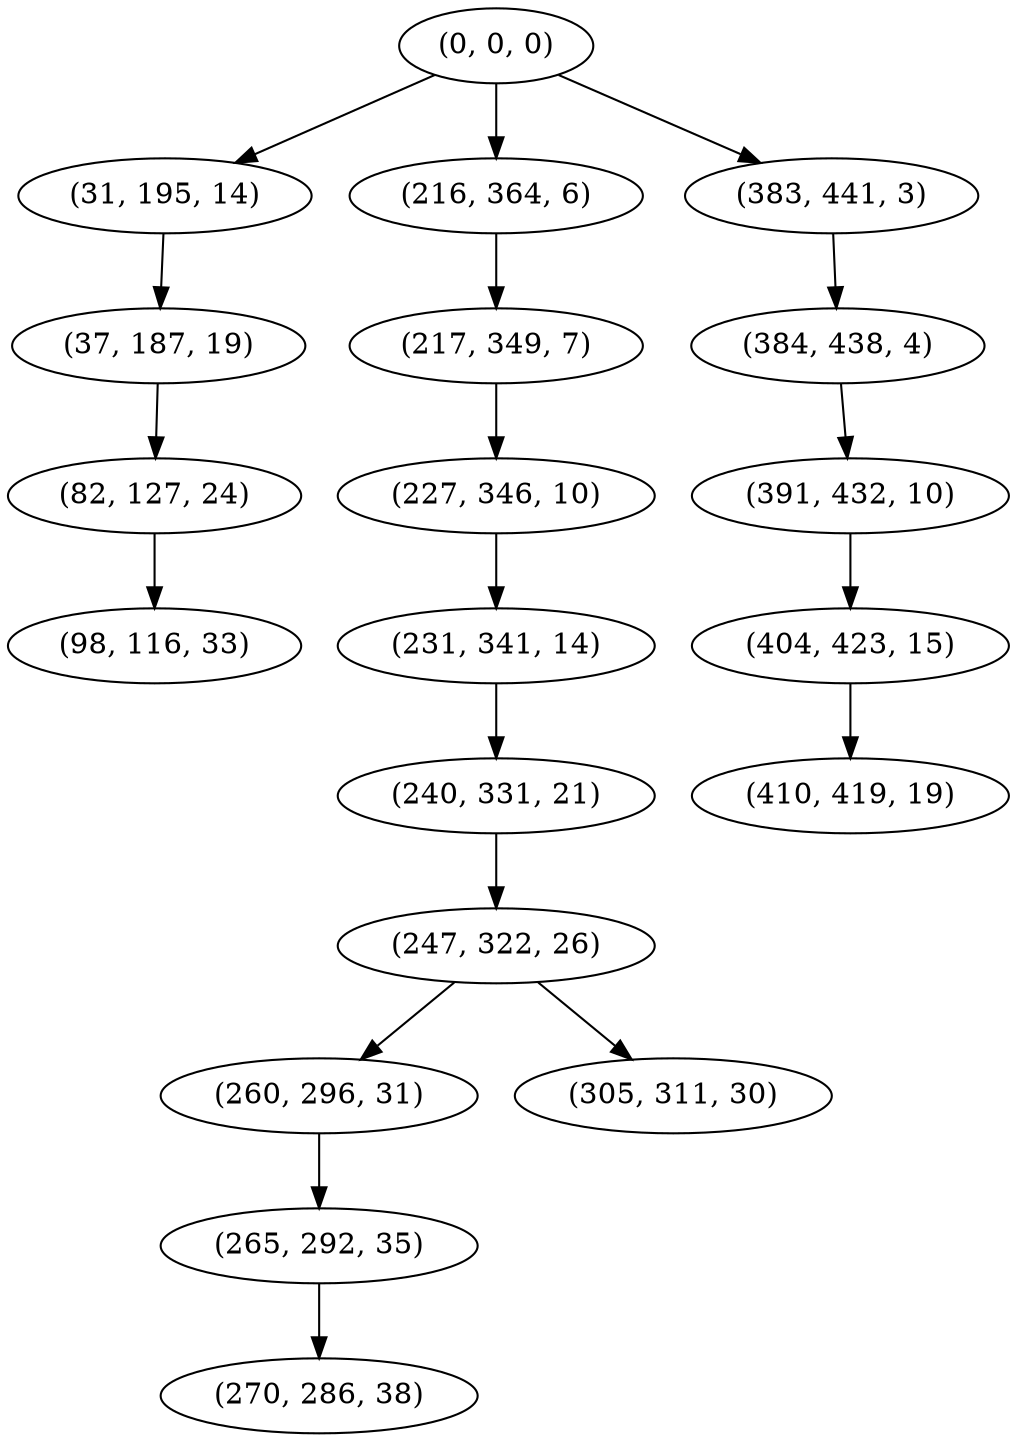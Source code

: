 digraph tree {
    "(0, 0, 0)";
    "(31, 195, 14)";
    "(37, 187, 19)";
    "(82, 127, 24)";
    "(98, 116, 33)";
    "(216, 364, 6)";
    "(217, 349, 7)";
    "(227, 346, 10)";
    "(231, 341, 14)";
    "(240, 331, 21)";
    "(247, 322, 26)";
    "(260, 296, 31)";
    "(265, 292, 35)";
    "(270, 286, 38)";
    "(305, 311, 30)";
    "(383, 441, 3)";
    "(384, 438, 4)";
    "(391, 432, 10)";
    "(404, 423, 15)";
    "(410, 419, 19)";
    "(0, 0, 0)" -> "(31, 195, 14)";
    "(0, 0, 0)" -> "(216, 364, 6)";
    "(0, 0, 0)" -> "(383, 441, 3)";
    "(31, 195, 14)" -> "(37, 187, 19)";
    "(37, 187, 19)" -> "(82, 127, 24)";
    "(82, 127, 24)" -> "(98, 116, 33)";
    "(216, 364, 6)" -> "(217, 349, 7)";
    "(217, 349, 7)" -> "(227, 346, 10)";
    "(227, 346, 10)" -> "(231, 341, 14)";
    "(231, 341, 14)" -> "(240, 331, 21)";
    "(240, 331, 21)" -> "(247, 322, 26)";
    "(247, 322, 26)" -> "(260, 296, 31)";
    "(247, 322, 26)" -> "(305, 311, 30)";
    "(260, 296, 31)" -> "(265, 292, 35)";
    "(265, 292, 35)" -> "(270, 286, 38)";
    "(383, 441, 3)" -> "(384, 438, 4)";
    "(384, 438, 4)" -> "(391, 432, 10)";
    "(391, 432, 10)" -> "(404, 423, 15)";
    "(404, 423, 15)" -> "(410, 419, 19)";
}
